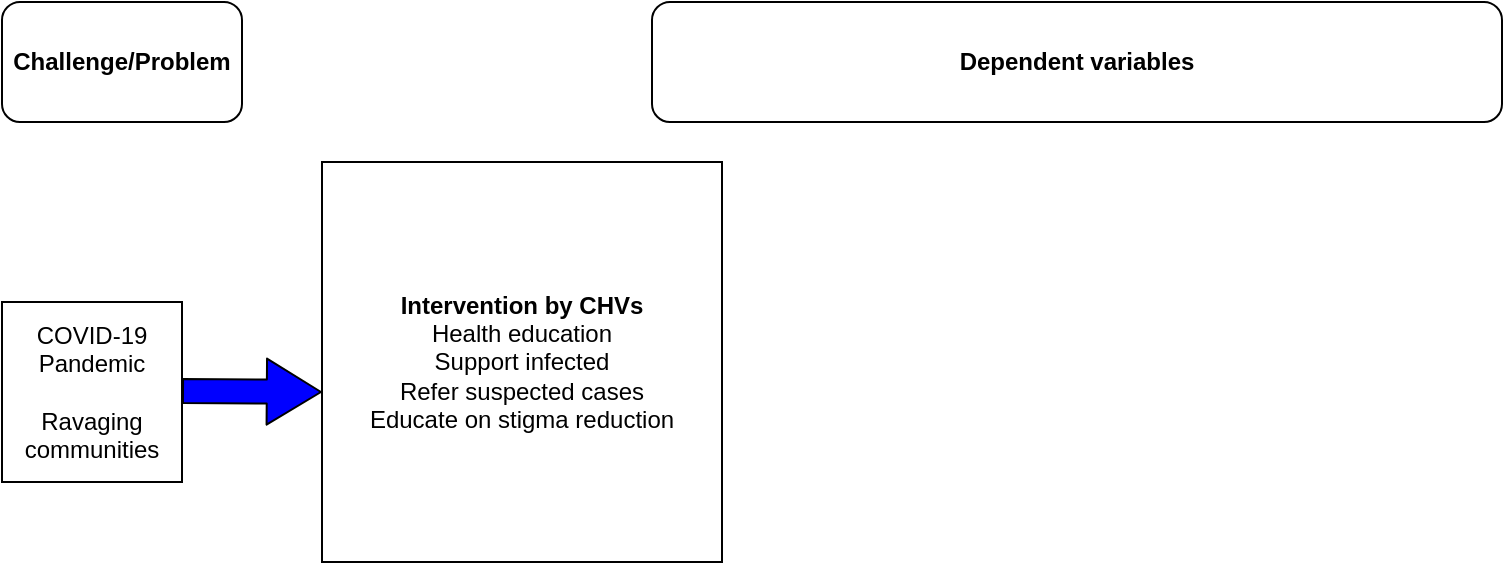 <mxfile version="14.7.0" type="github">
  <diagram id="yPP6c_kw10HohXMOG231" name="Page-1">
    <mxGraphModel dx="782" dy="507" grid="1" gridSize="10" guides="1" tooltips="1" connect="1" arrows="1" fold="1" page="1" pageScale="1" pageWidth="850" pageHeight="1100" math="0" shadow="0">
      <root>
        <mxCell id="0" />
        <mxCell id="1" parent="0" />
        <mxCell id="wNQuYvaOg9263UFE0XiM-1" value="Challenge/Problem" style="rounded=1;whiteSpace=wrap;html=1;fontStyle=1" vertex="1" parent="1">
          <mxGeometry x="40" y="80" width="120" height="60" as="geometry" />
        </mxCell>
        <mxCell id="wNQuYvaOg9263UFE0XiM-2" value="&lt;b&gt;Dependent variables&lt;/b&gt;" style="rounded=1;whiteSpace=wrap;html=1;" vertex="1" parent="1">
          <mxGeometry x="365" y="80" width="425" height="60" as="geometry" />
        </mxCell>
        <mxCell id="wNQuYvaOg9263UFE0XiM-3" value="COVID-19 Pandemic&lt;br&gt;&lt;br&gt;Ravaging communities" style="whiteSpace=wrap;html=1;aspect=fixed;" vertex="1" parent="1">
          <mxGeometry x="40" y="230" width="90" height="90" as="geometry" />
        </mxCell>
        <mxCell id="wNQuYvaOg9263UFE0XiM-4" value="" style="shape=flexArrow;endArrow=classic;html=1;width=12;endSize=8.7;fillColor=#0000FF;" edge="1" parent="1">
          <mxGeometry width="50" height="50" relative="1" as="geometry">
            <mxPoint x="130" y="274.5" as="sourcePoint" />
            <mxPoint x="200" y="275" as="targetPoint" />
          </mxGeometry>
        </mxCell>
        <mxCell id="wNQuYvaOg9263UFE0XiM-5" value="&lt;b&gt;Intervention by CHVs&lt;/b&gt;&lt;br&gt;Health education&lt;br&gt;Support infected&lt;br&gt;Refer suspected cases&lt;br&gt;Educate on stigma reduction" style="whiteSpace=wrap;html=1;aspect=fixed;" vertex="1" parent="1">
          <mxGeometry x="200" y="160" width="200" height="200" as="geometry" />
        </mxCell>
      </root>
    </mxGraphModel>
  </diagram>
</mxfile>
